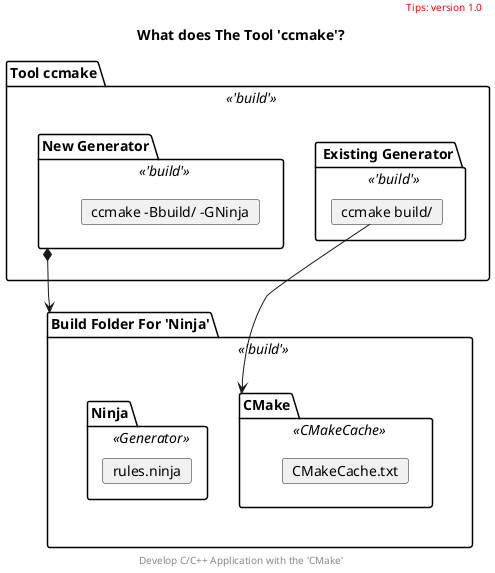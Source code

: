 @startuml
top to bottom direction
package "Tool ccmake" <<'build'>> {
    package " Existing Generator" <<'build'>> as config {
        card "ccmake build/" as build
    }
    package "New Generator" <<'build'>> as new {
        'card "cmake -Bbuild/ -GNinja"
        card "ccmake -Bbuild/ -GNinja"
    }
}
package "Build Folder For 'Ninja'" <<'build'>> as build_folder {
    package "CMake" <<CMakeCache>> as cmake {
        card "CMakeCache.txt"
    }
    package "Ninja" <<Generator>> as ninja {
        card "rules.ninja"
    }
}

new *--> build_folder
build --> cmake


title
    What does The Tool 'ccmake'?
end title

header
<font color=red>Tips: version 1.0</font>
endheader

center footer Develop C/C++ Application with the 'CMake'

@enduml